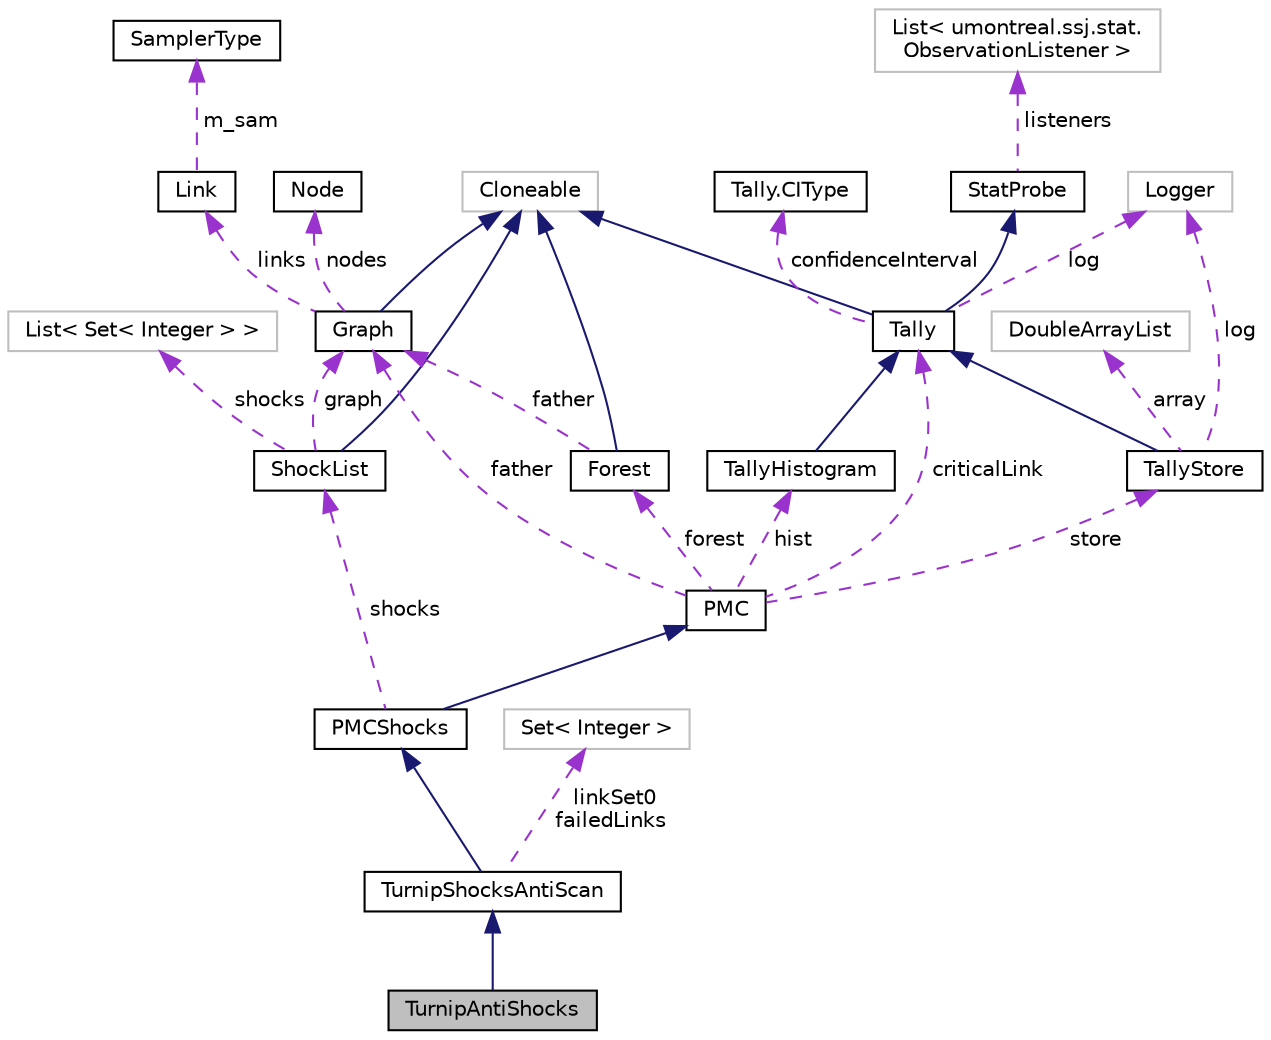 digraph "TurnipAntiShocks"
{
 // INTERACTIVE_SVG=YES
  bgcolor="transparent";
  edge [fontname="Helvetica",fontsize="10",labelfontname="Helvetica",labelfontsize="10"];
  node [fontname="Helvetica",fontsize="10",shape=record];
  Node4 [label="TurnipAntiShocks",height=0.2,width=0.4,color="black", fillcolor="grey75", style="filled", fontcolor="black"];
  Node5 -> Node4 [dir="back",color="midnightblue",fontsize="10",style="solid",fontname="Helvetica"];
  Node5 [label="TurnipShocksAntiScan",height=0.2,width=0.4,color="black",URL="$da/d9b/classumontreal_1_1ssj_1_1networks_1_1TurnipShocksAntiScan.html",tooltip="This class implements the turnip algorithm with reverse scan to estimate the unreliability of a netwo..."];
  Node6 -> Node5 [dir="back",color="midnightblue",fontsize="10",style="solid",fontname="Helvetica"];
  Node6 [label="PMCShocks",height=0.2,width=0.4,color="black",URL="$d6/d1b/classumontreal_1_1ssj_1_1networks_1_1PMCShocks.html",tooltip="This class implements the Permutation Monte Carlo method with shocks to estimate the reliability of a..."];
  Node7 -> Node6 [dir="back",color="midnightblue",fontsize="10",style="solid",fontname="Helvetica"];
  Node7 [label="PMC",height=0.2,width=0.4,color="black",URL="$d4/de0/classumontreal_1_1ssj_1_1networks_1_1PMC.html",tooltip="This class implements the Permutation Monte Carlo method to estimate the reliability of a network..."];
  Node8 -> Node7 [dir="back",color="darkorchid3",fontsize="10",style="dashed",label=" forest" ,fontname="Helvetica"];
  Node8 [label="Forest",height=0.2,width=0.4,color="black",URL="$d8/d06/classumontreal_1_1ssj_1_1networks_1_1Forest.html",tooltip="This class implements forest and trees. "];
  Node9 -> Node8 [dir="back",color="midnightblue",fontsize="10",style="solid",fontname="Helvetica"];
  Node9 [label="Cloneable",height=0.2,width=0.4,color="grey75"];
  Node10 -> Node8 [dir="back",color="darkorchid3",fontsize="10",style="dashed",label=" father" ,fontname="Helvetica"];
  Node10 [label="Graph",height=0.2,width=0.4,color="black",URL="$d4/d6e/classumontreal_1_1ssj_1_1networks_1_1Graph.html",tooltip="This class implements a stochastic non-oriented weighted graph (a network). "];
  Node9 -> Node10 [dir="back",color="midnightblue",fontsize="10",style="solid",fontname="Helvetica"];
  Node11 -> Node10 [dir="back",color="darkorchid3",fontsize="10",style="dashed",label=" nodes" ,fontname="Helvetica"];
  Node11 [label="Node",height=0.2,width=0.4,color="black",URL="$dc/dbc/classumontreal_1_1ssj_1_1networks_1_1Node.html",tooltip="This class provides nodes for a graph. "];
  Node12 -> Node10 [dir="back",color="darkorchid3",fontsize="10",style="dashed",label=" links" ,fontname="Helvetica"];
  Node12 [label="Link",height=0.2,width=0.4,color="black",URL="$df/d9c/classumontreal_1_1ssj_1_1networks_1_1Link.html",tooltip="A Link of a network. "];
  Node13 -> Node12 [dir="back",color="darkorchid3",fontsize="10",style="dashed",label=" m_sam" ,fontname="Helvetica"];
  Node13 [label="SamplerType",height=0.2,width=0.4,color="black",URL="$db/d5d/enumumontreal_1_1ssj_1_1networks_1_1SamplerType.html"];
  Node10 -> Node7 [dir="back",color="darkorchid3",fontsize="10",style="dashed",label=" father" ,fontname="Helvetica"];
  Node14 -> Node7 [dir="back",color="darkorchid3",fontsize="10",style="dashed",label=" criticalLink" ,fontname="Helvetica"];
  Node14 [label="Tally",height=0.2,width=0.4,color="black",URL="$d8/d54/classumontreal_1_1ssj_1_1stat_1_1Tally.html",tooltip="A subclass of StatProbe. "];
  Node15 -> Node14 [dir="back",color="midnightblue",fontsize="10",style="solid",fontname="Helvetica"];
  Node15 [label="StatProbe",height=0.2,width=0.4,color="black",URL="$d5/d8e/classumontreal_1_1ssj_1_1stat_1_1StatProbe.html",tooltip="The objects of this class are statistical probes or collectors, which are elementary devices for coll..."];
  Node16 -> Node15 [dir="back",color="darkorchid3",fontsize="10",style="dashed",label=" listeners" ,fontname="Helvetica"];
  Node16 [label="List\< umontreal.ssj.stat.\lObservationListener \>",height=0.2,width=0.4,color="grey75"];
  Node9 -> Node14 [dir="back",color="midnightblue",fontsize="10",style="solid",fontname="Helvetica"];
  Node17 -> Node14 [dir="back",color="darkorchid3",fontsize="10",style="dashed",label=" log" ,fontname="Helvetica"];
  Node17 [label="Logger",height=0.2,width=0.4,color="grey75"];
  Node18 -> Node14 [dir="back",color="darkorchid3",fontsize="10",style="dashed",label=" confidenceInterval" ,fontname="Helvetica"];
  Node18 [label="Tally.CIType",height=0.2,width=0.4,color="black",URL="$d9/df5/enumumontreal_1_1ssj_1_1stat_1_1Tally_1_1CIType.html"];
  Node19 -> Node7 [dir="back",color="darkorchid3",fontsize="10",style="dashed",label=" store" ,fontname="Helvetica"];
  Node19 [label="TallyStore",height=0.2,width=0.4,color="black",URL="$d8/de5/classumontreal_1_1ssj_1_1stat_1_1TallyStore.html",tooltip="This class is a variant of Tally for which the individual observations are stored in a list implement..."];
  Node14 -> Node19 [dir="back",color="midnightblue",fontsize="10",style="solid",fontname="Helvetica"];
  Node20 -> Node19 [dir="back",color="darkorchid3",fontsize="10",style="dashed",label=" array" ,fontname="Helvetica"];
  Node20 [label="DoubleArrayList",height=0.2,width=0.4,color="grey75"];
  Node17 -> Node19 [dir="back",color="darkorchid3",fontsize="10",style="dashed",label=" log" ,fontname="Helvetica"];
  Node21 -> Node7 [dir="back",color="darkorchid3",fontsize="10",style="dashed",label=" hist" ,fontname="Helvetica"];
  Node21 [label="TallyHistogram",height=0.2,width=0.4,color="black",URL="$de/d2f/classumontreal_1_1ssj_1_1stat_1_1TallyHistogram.html",tooltip="This class extends Tally. "];
  Node14 -> Node21 [dir="back",color="midnightblue",fontsize="10",style="solid",fontname="Helvetica"];
  Node22 -> Node6 [dir="back",color="darkorchid3",fontsize="10",style="dashed",label=" shocks" ,fontname="Helvetica"];
  Node22 [label="ShockList",height=0.2,width=0.4,color="black",URL="$d9/d27/classumontreal_1_1ssj_1_1networks_1_1ShockList.html",tooltip="This class implements lists of shocks which make sets of links in a graph fail simultaneously. "];
  Node9 -> Node22 [dir="back",color="midnightblue",fontsize="10",style="solid",fontname="Helvetica"];
  Node10 -> Node22 [dir="back",color="darkorchid3",fontsize="10",style="dashed",label=" graph" ,fontname="Helvetica"];
  Node23 -> Node22 [dir="back",color="darkorchid3",fontsize="10",style="dashed",label=" shocks" ,fontname="Helvetica"];
  Node23 [label="List\< Set\< Integer \> \>",height=0.2,width=0.4,color="grey75"];
  Node24 -> Node5 [dir="back",color="darkorchid3",fontsize="10",style="dashed",label=" linkSet0\nfailedLinks" ,fontname="Helvetica"];
  Node24 [label="Set\< Integer \>",height=0.2,width=0.4,color="grey75"];
}
